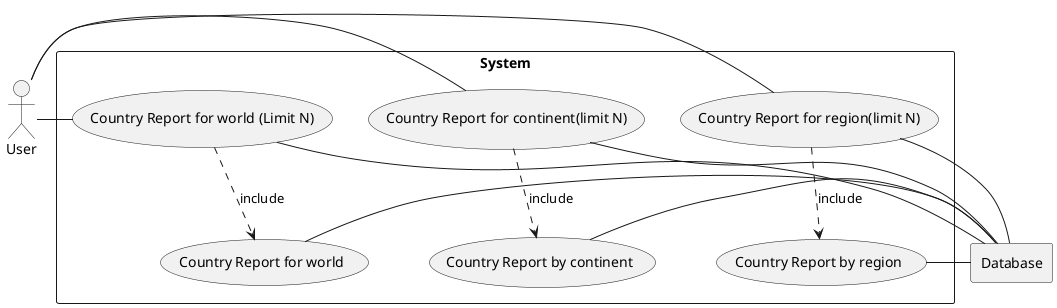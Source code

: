 @startuml

actor U as "User"

rectangle Database

rectangle "System" {
    usecase UC1 as "Country Report for world"
    usecase UC2 as "Country Report for world (Limit N)"
    usecase UC3 as "Country Report by continent"
    usecase UC4 as "Country Report for continent(limit N)"
    usecase UC5 as "Country Report by region"
    usecase UC6 as "Country Report for region(limit N)"

    U - UC2
    U - UC4
    U - UC6

    UC2 ..> UC1 : include
    UC4 ..> UC3 : include
    UC6 ..> UC5 : include

    UC1 - Database
    UC2 - Database
    UC3 - Database
    UC4 - Database
    UC5 - Database
    UC6 - Database
}

@enduml